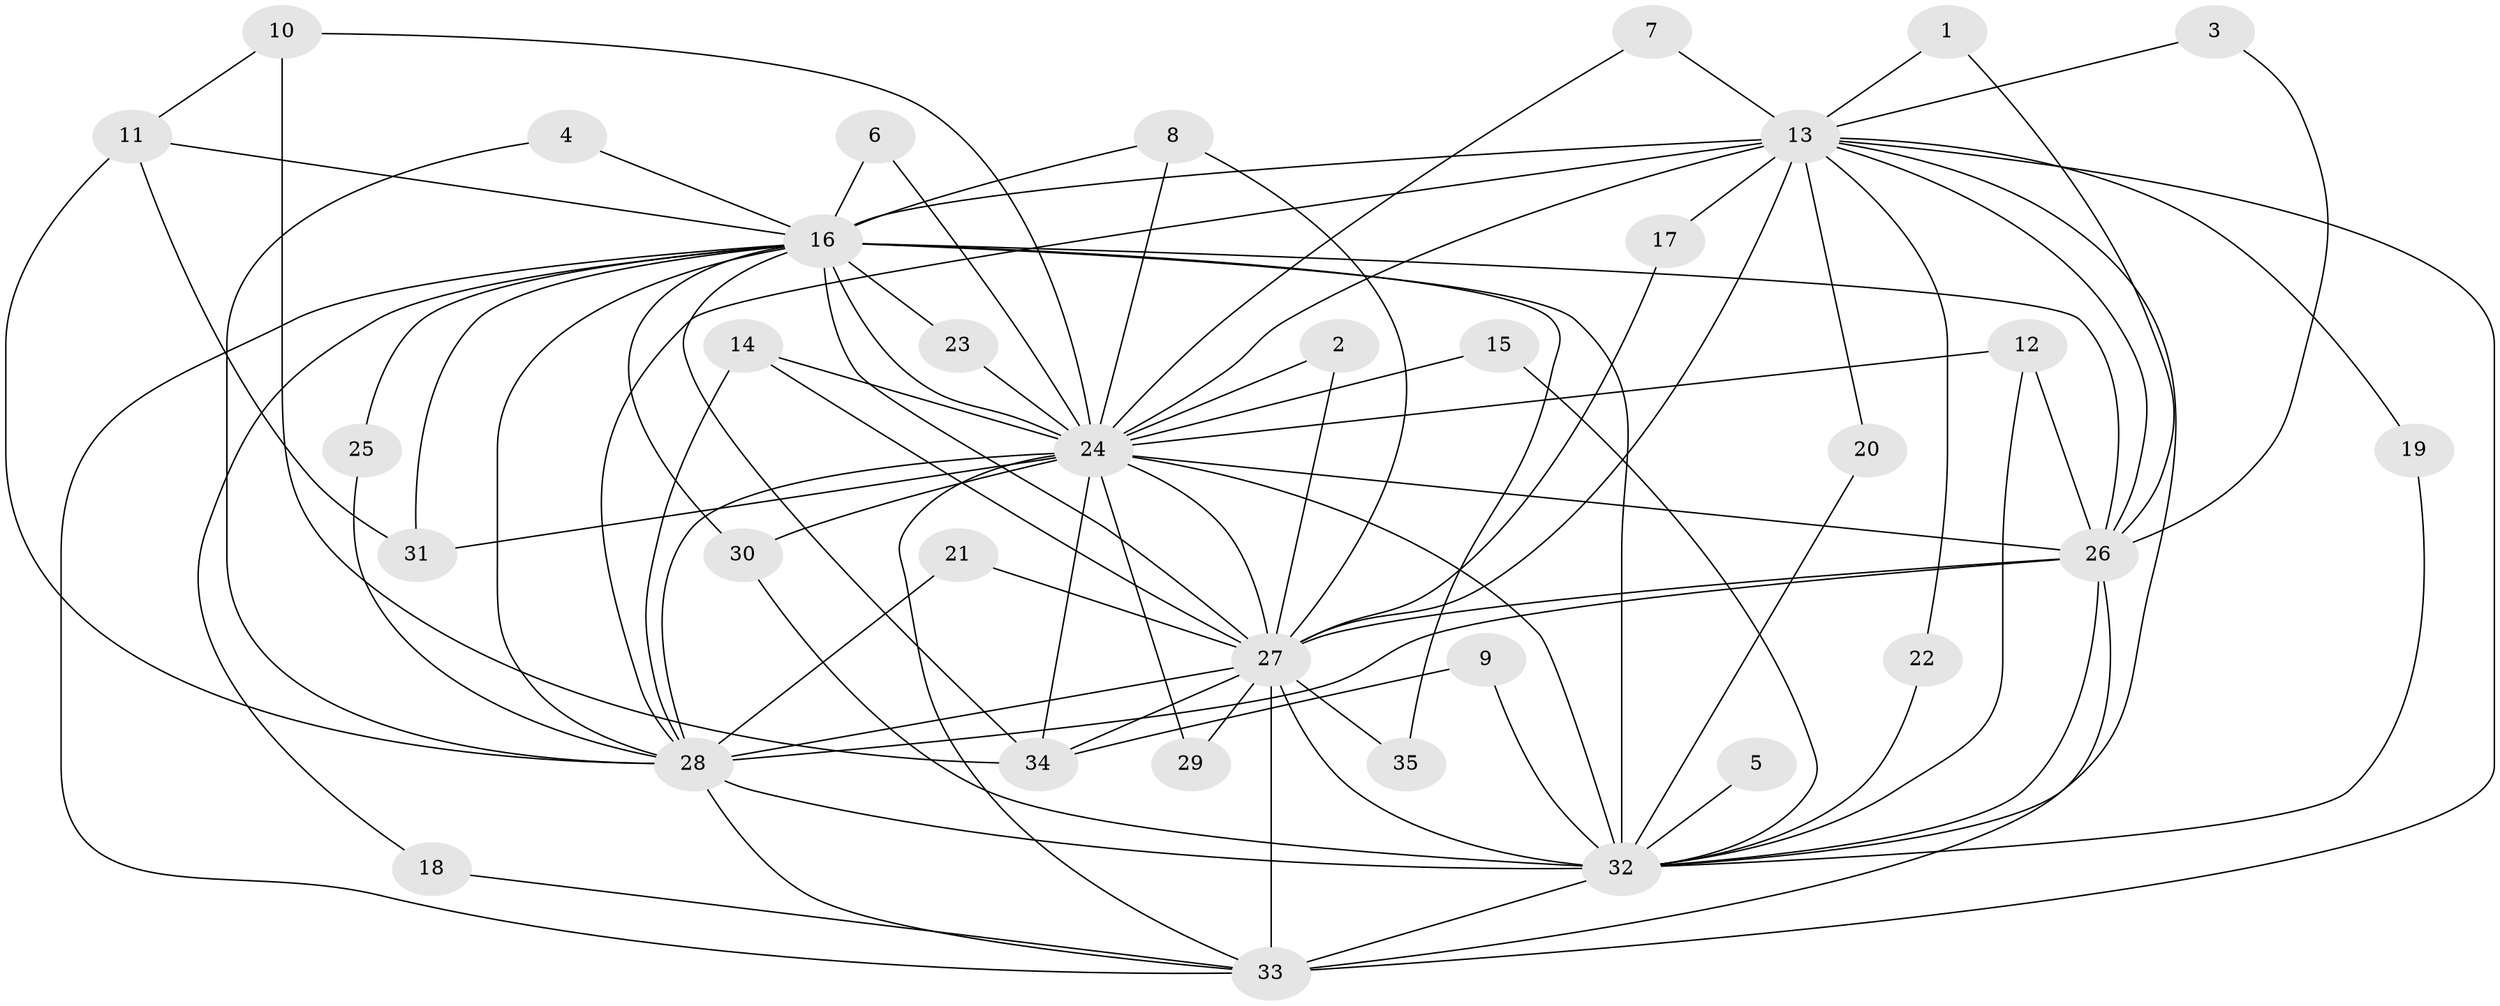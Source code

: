 // original degree distribution, {26: 0.014285714285714285, 12: 0.014285714285714285, 18: 0.014285714285714285, 25: 0.014285714285714285, 16: 0.04285714285714286, 23: 0.014285714285714285, 15: 0.014285714285714285, 14: 0.014285714285714285, 2: 0.5714285714285714, 3: 0.2, 4: 0.05714285714285714, 5: 0.014285714285714285, 6: 0.014285714285714285}
// Generated by graph-tools (version 1.1) at 2025/49/03/09/25 03:49:40]
// undirected, 35 vertices, 88 edges
graph export_dot {
graph [start="1"]
  node [color=gray90,style=filled];
  1;
  2;
  3;
  4;
  5;
  6;
  7;
  8;
  9;
  10;
  11;
  12;
  13;
  14;
  15;
  16;
  17;
  18;
  19;
  20;
  21;
  22;
  23;
  24;
  25;
  26;
  27;
  28;
  29;
  30;
  31;
  32;
  33;
  34;
  35;
  1 -- 13 [weight=1.0];
  1 -- 26 [weight=1.0];
  2 -- 24 [weight=1.0];
  2 -- 27 [weight=1.0];
  3 -- 13 [weight=1.0];
  3 -- 26 [weight=1.0];
  4 -- 16 [weight=1.0];
  4 -- 28 [weight=1.0];
  5 -- 32 [weight=1.0];
  6 -- 16 [weight=1.0];
  6 -- 24 [weight=1.0];
  7 -- 13 [weight=1.0];
  7 -- 24 [weight=1.0];
  8 -- 16 [weight=2.0];
  8 -- 24 [weight=1.0];
  8 -- 27 [weight=1.0];
  9 -- 32 [weight=1.0];
  9 -- 34 [weight=1.0];
  10 -- 11 [weight=1.0];
  10 -- 24 [weight=1.0];
  10 -- 34 [weight=1.0];
  11 -- 16 [weight=1.0];
  11 -- 28 [weight=1.0];
  11 -- 31 [weight=1.0];
  12 -- 24 [weight=1.0];
  12 -- 26 [weight=1.0];
  12 -- 32 [weight=1.0];
  13 -- 16 [weight=3.0];
  13 -- 17 [weight=1.0];
  13 -- 19 [weight=1.0];
  13 -- 20 [weight=1.0];
  13 -- 22 [weight=1.0];
  13 -- 24 [weight=1.0];
  13 -- 26 [weight=1.0];
  13 -- 27 [weight=2.0];
  13 -- 28 [weight=1.0];
  13 -- 32 [weight=1.0];
  13 -- 33 [weight=2.0];
  14 -- 24 [weight=1.0];
  14 -- 27 [weight=1.0];
  14 -- 28 [weight=1.0];
  15 -- 24 [weight=1.0];
  15 -- 32 [weight=1.0];
  16 -- 18 [weight=1.0];
  16 -- 23 [weight=2.0];
  16 -- 24 [weight=2.0];
  16 -- 25 [weight=1.0];
  16 -- 26 [weight=2.0];
  16 -- 27 [weight=4.0];
  16 -- 28 [weight=2.0];
  16 -- 30 [weight=1.0];
  16 -- 31 [weight=1.0];
  16 -- 32 [weight=4.0];
  16 -- 33 [weight=2.0];
  16 -- 34 [weight=2.0];
  16 -- 35 [weight=2.0];
  17 -- 27 [weight=1.0];
  18 -- 33 [weight=1.0];
  19 -- 32 [weight=1.0];
  20 -- 32 [weight=1.0];
  21 -- 27 [weight=1.0];
  21 -- 28 [weight=1.0];
  22 -- 32 [weight=1.0];
  23 -- 24 [weight=1.0];
  24 -- 26 [weight=1.0];
  24 -- 27 [weight=2.0];
  24 -- 28 [weight=1.0];
  24 -- 29 [weight=1.0];
  24 -- 30 [weight=2.0];
  24 -- 31 [weight=3.0];
  24 -- 32 [weight=1.0];
  24 -- 33 [weight=2.0];
  24 -- 34 [weight=1.0];
  25 -- 28 [weight=1.0];
  26 -- 27 [weight=2.0];
  26 -- 28 [weight=1.0];
  26 -- 32 [weight=1.0];
  26 -- 33 [weight=1.0];
  27 -- 28 [weight=2.0];
  27 -- 29 [weight=1.0];
  27 -- 32 [weight=3.0];
  27 -- 33 [weight=3.0];
  27 -- 34 [weight=2.0];
  27 -- 35 [weight=1.0];
  28 -- 32 [weight=3.0];
  28 -- 33 [weight=1.0];
  30 -- 32 [weight=1.0];
  32 -- 33 [weight=1.0];
}
